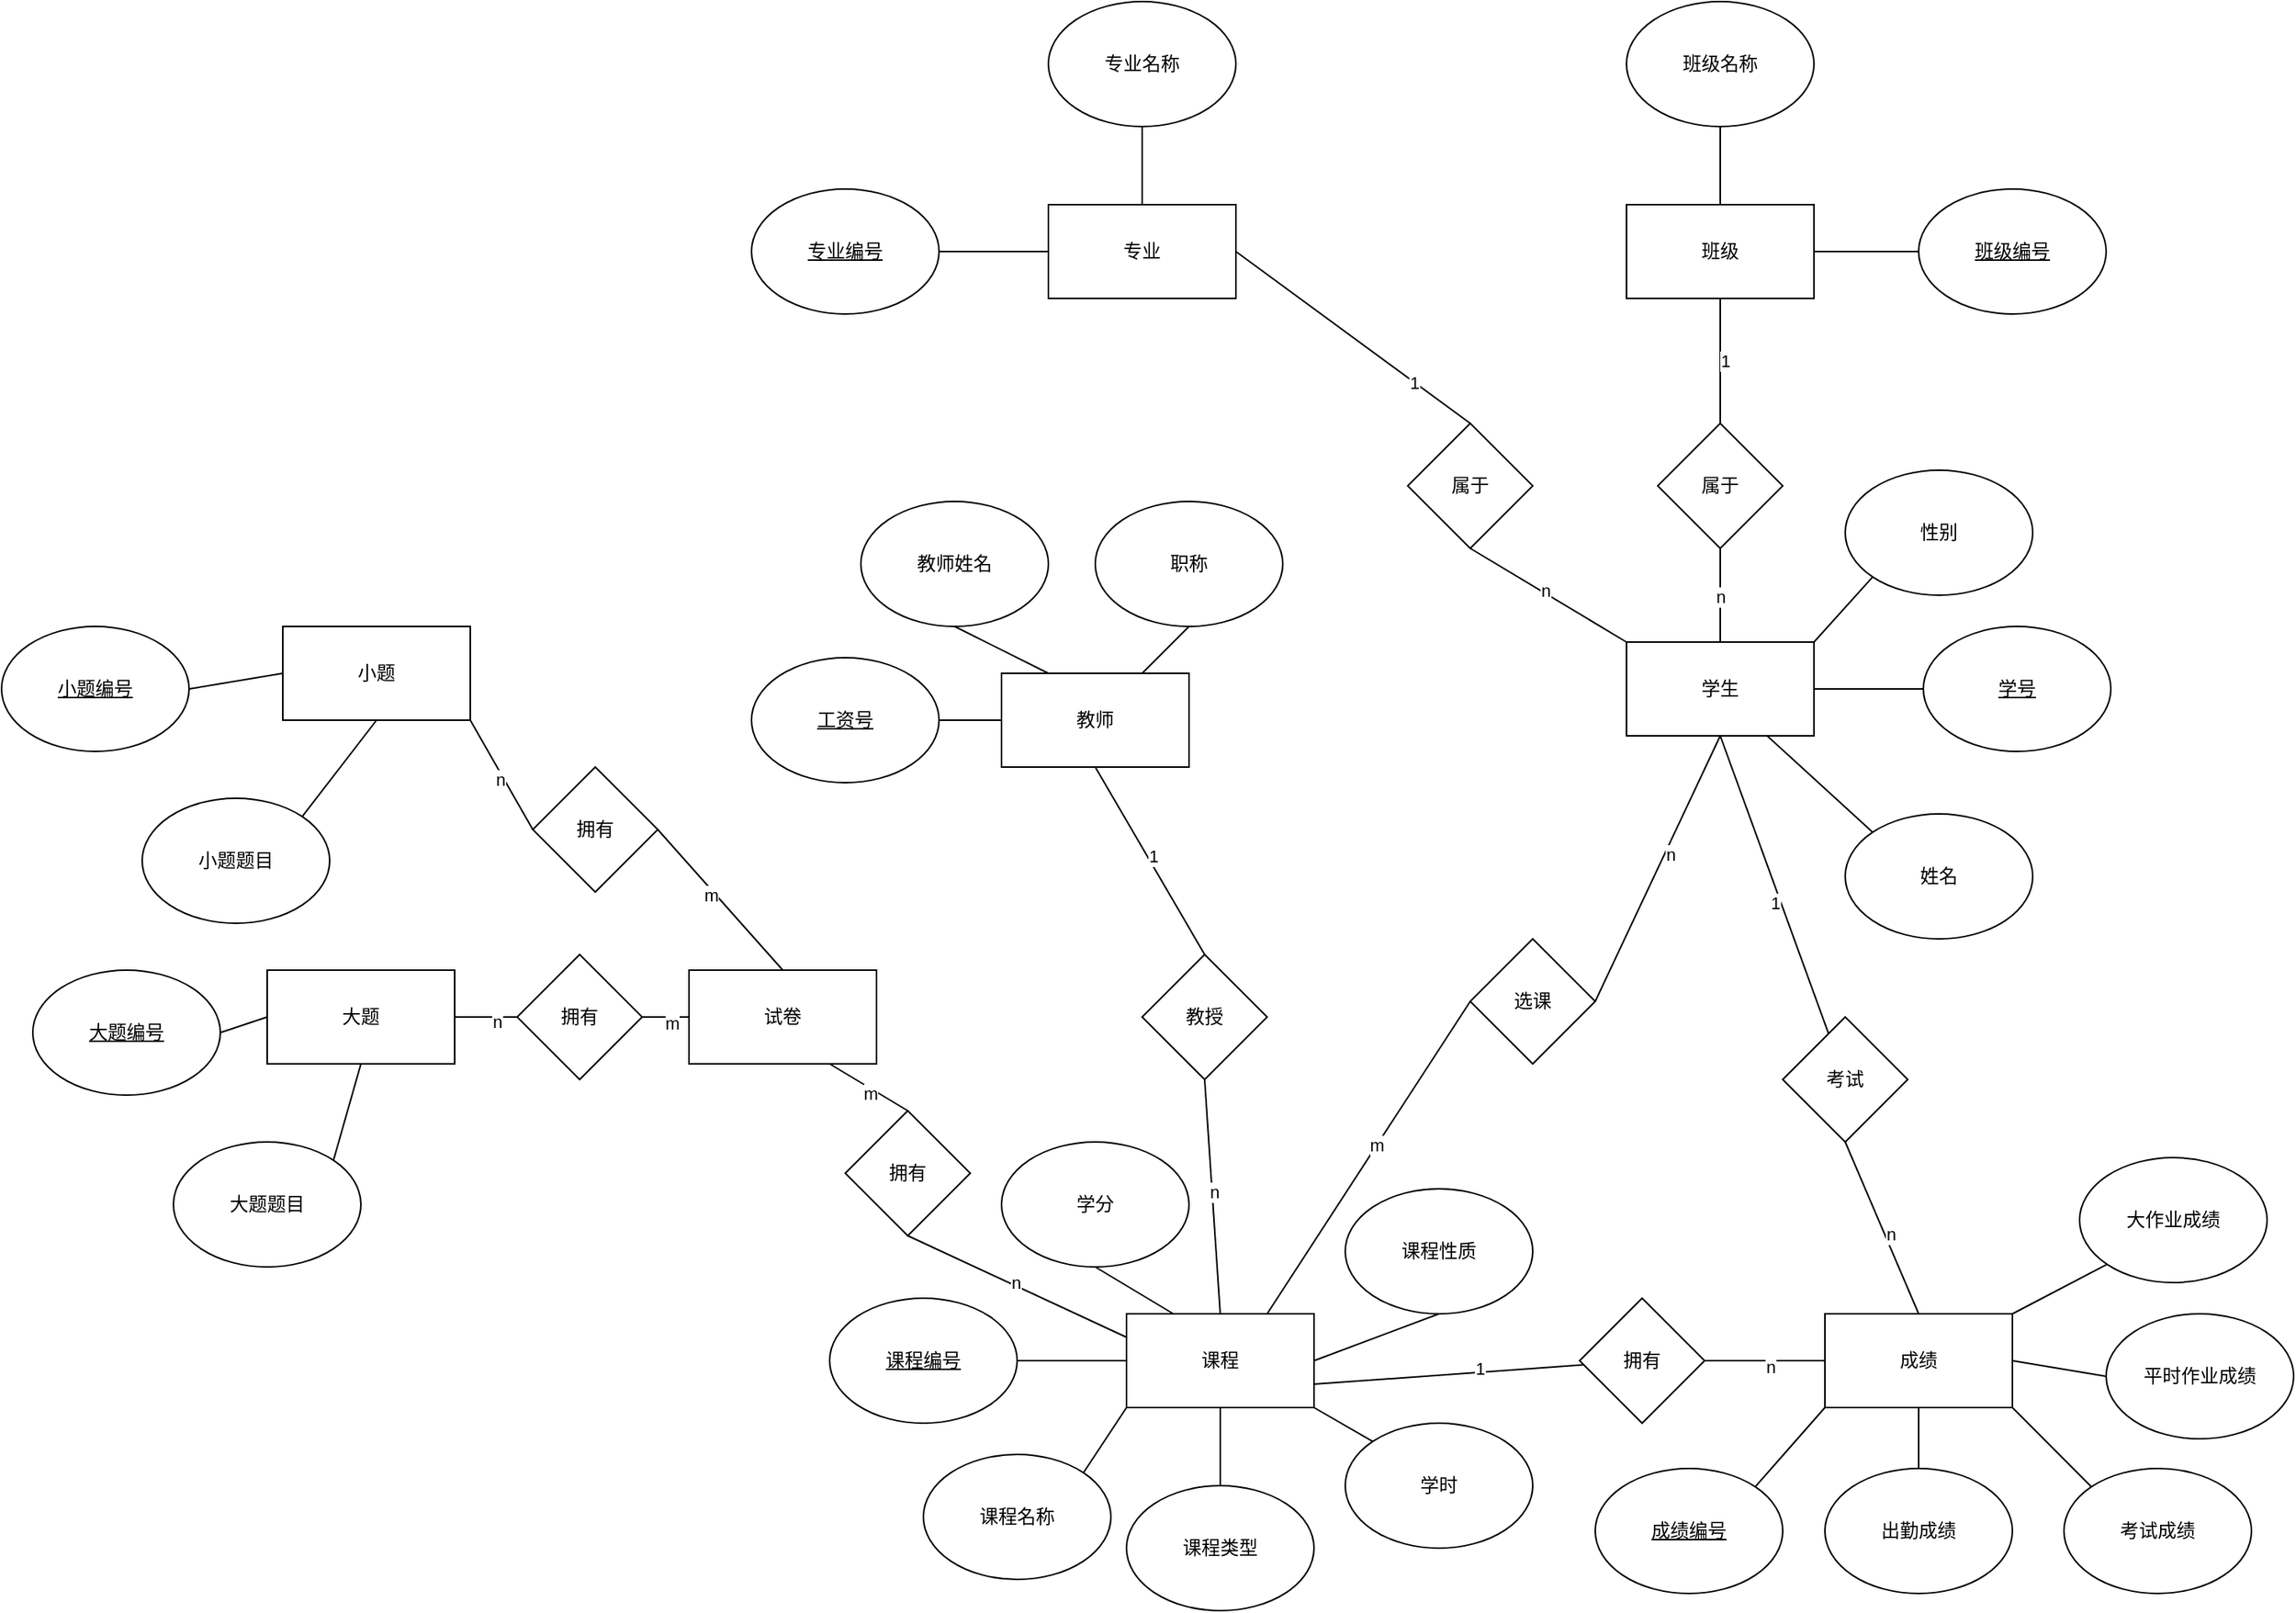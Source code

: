 <mxfile version="27.0.6">
  <diagram name="第 1 页" id="GvJR7VOXR4qqhAL0eQvn">
    <mxGraphModel dx="3211" dy="1307" grid="0" gridSize="10" guides="1" tooltips="1" connect="1" arrows="1" fold="1" page="1" pageScale="1" pageWidth="827" pageHeight="1169" math="0" shadow="0">
      <root>
        <mxCell id="0" />
        <mxCell id="1" parent="0" />
        <mxCell id="7wuHAryeXYasHfljJOPp-5" style="rounded=0;orthogonalLoop=1;jettySize=auto;html=1;exitX=0;exitY=0.5;exitDx=0;exitDy=0;endArrow=none;startFill=0;" edge="1" parent="1" source="7wuHAryeXYasHfljJOPp-1" target="7wuHAryeXYasHfljJOPp-2">
          <mxGeometry relative="1" as="geometry" />
        </mxCell>
        <mxCell id="7wuHAryeXYasHfljJOPp-6" style="rounded=0;orthogonalLoop=1;jettySize=auto;html=1;exitX=0.75;exitY=0;exitDx=0;exitDy=0;entryX=0.5;entryY=1;entryDx=0;entryDy=0;endArrow=none;startFill=0;" edge="1" parent="1" source="7wuHAryeXYasHfljJOPp-1" target="7wuHAryeXYasHfljJOPp-4">
          <mxGeometry relative="1" as="geometry" />
        </mxCell>
        <mxCell id="7wuHAryeXYasHfljJOPp-7" style="rounded=0;orthogonalLoop=1;jettySize=auto;html=1;exitX=0.25;exitY=0;exitDx=0;exitDy=0;entryX=0.5;entryY=1;entryDx=0;entryDy=0;endArrow=none;startFill=0;" edge="1" parent="1" source="7wuHAryeXYasHfljJOPp-1" target="7wuHAryeXYasHfljJOPp-3">
          <mxGeometry relative="1" as="geometry" />
        </mxCell>
        <mxCell id="7wuHAryeXYasHfljJOPp-50" style="rounded=0;orthogonalLoop=1;jettySize=auto;html=1;exitX=0.5;exitY=1;exitDx=0;exitDy=0;entryX=0.5;entryY=0;entryDx=0;entryDy=0;endArrow=none;startFill=0;" edge="1" parent="1" source="7wuHAryeXYasHfljJOPp-1" target="7wuHAryeXYasHfljJOPp-49">
          <mxGeometry relative="1" as="geometry" />
        </mxCell>
        <mxCell id="7wuHAryeXYasHfljJOPp-52" value="1" style="edgeLabel;html=1;align=center;verticalAlign=middle;resizable=0;points=[];" vertex="1" connectable="0" parent="7wuHAryeXYasHfljJOPp-50">
          <mxGeometry x="-0.036" y="3" relative="1" as="geometry">
            <mxPoint as="offset" />
          </mxGeometry>
        </mxCell>
        <mxCell id="7wuHAryeXYasHfljJOPp-1" value="教师" style="rounded=0;whiteSpace=wrap;html=1;" vertex="1" parent="1">
          <mxGeometry x="180" y="580" width="120" height="60" as="geometry" />
        </mxCell>
        <mxCell id="7wuHAryeXYasHfljJOPp-2" value="工资号" style="ellipse;whiteSpace=wrap;html=1;fontStyle=4" vertex="1" parent="1">
          <mxGeometry x="20" y="570" width="120" height="80" as="geometry" />
        </mxCell>
        <mxCell id="7wuHAryeXYasHfljJOPp-3" value="教师姓名" style="ellipse;whiteSpace=wrap;html=1;" vertex="1" parent="1">
          <mxGeometry x="90" y="470" width="120" height="80" as="geometry" />
        </mxCell>
        <mxCell id="7wuHAryeXYasHfljJOPp-4" value="职称" style="ellipse;whiteSpace=wrap;html=1;" vertex="1" parent="1">
          <mxGeometry x="240" y="470" width="120" height="80" as="geometry" />
        </mxCell>
        <mxCell id="7wuHAryeXYasHfljJOPp-33" style="rounded=0;orthogonalLoop=1;jettySize=auto;html=1;exitX=1;exitY=0;exitDx=0;exitDy=0;entryX=0;entryY=1;entryDx=0;entryDy=0;endArrow=none;startFill=0;" edge="1" parent="1" source="7wuHAryeXYasHfljJOPp-8" target="7wuHAryeXYasHfljJOPp-11">
          <mxGeometry relative="1" as="geometry" />
        </mxCell>
        <mxCell id="7wuHAryeXYasHfljJOPp-34" style="rounded=0;orthogonalLoop=1;jettySize=auto;html=1;exitX=1;exitY=0.5;exitDx=0;exitDy=0;entryX=0;entryY=0.5;entryDx=0;entryDy=0;endArrow=none;startFill=0;" edge="1" parent="1" source="7wuHAryeXYasHfljJOPp-8" target="7wuHAryeXYasHfljJOPp-9">
          <mxGeometry relative="1" as="geometry" />
        </mxCell>
        <mxCell id="7wuHAryeXYasHfljJOPp-35" style="rounded=0;orthogonalLoop=1;jettySize=auto;html=1;exitX=0.75;exitY=1;exitDx=0;exitDy=0;entryX=0;entryY=0;entryDx=0;entryDy=0;endArrow=none;startFill=0;" edge="1" parent="1" source="7wuHAryeXYasHfljJOPp-8" target="7wuHAryeXYasHfljJOPp-10">
          <mxGeometry relative="1" as="geometry" />
        </mxCell>
        <mxCell id="7wuHAryeXYasHfljJOPp-64" style="rounded=0;orthogonalLoop=1;jettySize=auto;html=1;exitX=0.5;exitY=1;exitDx=0;exitDy=0;endArrow=none;startFill=0;" edge="1" parent="1" source="7wuHAryeXYasHfljJOPp-8" target="7wuHAryeXYasHfljJOPp-60">
          <mxGeometry relative="1" as="geometry" />
        </mxCell>
        <mxCell id="7wuHAryeXYasHfljJOPp-68" value="1" style="edgeLabel;html=1;align=center;verticalAlign=middle;resizable=0;points=[];" vertex="1" connectable="0" parent="7wuHAryeXYasHfljJOPp-64">
          <mxGeometry x="0.11" y="-4" relative="1" as="geometry">
            <mxPoint as="offset" />
          </mxGeometry>
        </mxCell>
        <mxCell id="7wuHAryeXYasHfljJOPp-8" value="学生" style="rounded=0;whiteSpace=wrap;html=1;" vertex="1" parent="1">
          <mxGeometry x="580" y="560" width="120" height="60" as="geometry" />
        </mxCell>
        <mxCell id="7wuHAryeXYasHfljJOPp-9" value="学号" style="ellipse;whiteSpace=wrap;html=1;fontStyle=4" vertex="1" parent="1">
          <mxGeometry x="770" y="550" width="120" height="80" as="geometry" />
        </mxCell>
        <mxCell id="7wuHAryeXYasHfljJOPp-10" value="姓名" style="ellipse;whiteSpace=wrap;html=1;" vertex="1" parent="1">
          <mxGeometry x="720" y="670" width="120" height="80" as="geometry" />
        </mxCell>
        <mxCell id="7wuHAryeXYasHfljJOPp-11" value="性别" style="ellipse;whiteSpace=wrap;html=1;" vertex="1" parent="1">
          <mxGeometry x="720" y="450" width="120" height="80" as="geometry" />
        </mxCell>
        <mxCell id="7wuHAryeXYasHfljJOPp-15" style="edgeStyle=orthogonalEdgeStyle;rounded=0;orthogonalLoop=1;jettySize=auto;html=1;exitX=0.5;exitY=0;exitDx=0;exitDy=0;entryX=0.5;entryY=1;entryDx=0;entryDy=0;endArrow=none;startFill=0;" edge="1" parent="1" source="7wuHAryeXYasHfljJOPp-12" target="7wuHAryeXYasHfljJOPp-14">
          <mxGeometry relative="1" as="geometry" />
        </mxCell>
        <mxCell id="7wuHAryeXYasHfljJOPp-16" style="edgeStyle=orthogonalEdgeStyle;rounded=0;orthogonalLoop=1;jettySize=auto;html=1;exitX=1;exitY=0.5;exitDx=0;exitDy=0;endArrow=none;startFill=0;" edge="1" parent="1" source="7wuHAryeXYasHfljJOPp-12" target="7wuHAryeXYasHfljJOPp-13">
          <mxGeometry relative="1" as="geometry" />
        </mxCell>
        <mxCell id="7wuHAryeXYasHfljJOPp-12" value="班级" style="rounded=0;whiteSpace=wrap;html=1;" vertex="1" parent="1">
          <mxGeometry x="580" y="280" width="120" height="60" as="geometry" />
        </mxCell>
        <mxCell id="7wuHAryeXYasHfljJOPp-13" value="班级编号" style="ellipse;whiteSpace=wrap;html=1;fontStyle=4" vertex="1" parent="1">
          <mxGeometry x="767" y="270" width="120" height="80" as="geometry" />
        </mxCell>
        <mxCell id="7wuHAryeXYasHfljJOPp-14" value="班级名称" style="ellipse;whiteSpace=wrap;html=1;" vertex="1" parent="1">
          <mxGeometry x="580" y="150" width="120" height="80" as="geometry" />
        </mxCell>
        <mxCell id="7wuHAryeXYasHfljJOPp-17" style="edgeStyle=orthogonalEdgeStyle;rounded=0;orthogonalLoop=1;jettySize=auto;html=1;exitX=0.5;exitY=0;exitDx=0;exitDy=0;entryX=0.5;entryY=1;entryDx=0;entryDy=0;endArrow=none;startFill=0;" edge="1" parent="1" source="7wuHAryeXYasHfljJOPp-19" target="7wuHAryeXYasHfljJOPp-21">
          <mxGeometry relative="1" as="geometry" />
        </mxCell>
        <mxCell id="7wuHAryeXYasHfljJOPp-22" style="edgeStyle=orthogonalEdgeStyle;rounded=0;orthogonalLoop=1;jettySize=auto;html=1;exitX=0;exitY=0.5;exitDx=0;exitDy=0;entryX=1;entryY=0.5;entryDx=0;entryDy=0;endArrow=none;startFill=0;" edge="1" parent="1" source="7wuHAryeXYasHfljJOPp-19" target="7wuHAryeXYasHfljJOPp-20">
          <mxGeometry relative="1" as="geometry" />
        </mxCell>
        <mxCell id="7wuHAryeXYasHfljJOPp-19" value="专业" style="rounded=0;whiteSpace=wrap;html=1;" vertex="1" parent="1">
          <mxGeometry x="210" y="280" width="120" height="60" as="geometry" />
        </mxCell>
        <mxCell id="7wuHAryeXYasHfljJOPp-20" value="专业编号" style="ellipse;whiteSpace=wrap;html=1;fontStyle=4" vertex="1" parent="1">
          <mxGeometry x="20" y="270" width="120" height="80" as="geometry" />
        </mxCell>
        <mxCell id="7wuHAryeXYasHfljJOPp-21" value="专业名称" style="ellipse;whiteSpace=wrap;html=1;" vertex="1" parent="1">
          <mxGeometry x="210" y="150" width="120" height="80" as="geometry" />
        </mxCell>
        <mxCell id="7wuHAryeXYasHfljJOPp-25" style="edgeStyle=orthogonalEdgeStyle;rounded=0;orthogonalLoop=1;jettySize=auto;html=1;exitX=0.5;exitY=0;exitDx=0;exitDy=0;entryX=0.5;entryY=1;entryDx=0;entryDy=0;endArrow=none;startFill=0;" edge="1" parent="1" source="7wuHAryeXYasHfljJOPp-23" target="7wuHAryeXYasHfljJOPp-12">
          <mxGeometry relative="1" as="geometry" />
        </mxCell>
        <mxCell id="7wuHAryeXYasHfljJOPp-27" value="1" style="edgeLabel;html=1;align=center;verticalAlign=middle;resizable=0;points=[];" vertex="1" connectable="0" parent="7wuHAryeXYasHfljJOPp-25">
          <mxGeometry x="0.018" y="-3" relative="1" as="geometry">
            <mxPoint as="offset" />
          </mxGeometry>
        </mxCell>
        <mxCell id="7wuHAryeXYasHfljJOPp-23" value="属于" style="rhombus;whiteSpace=wrap;html=1;" vertex="1" parent="1">
          <mxGeometry x="600" y="420" width="80" height="80" as="geometry" />
        </mxCell>
        <mxCell id="7wuHAryeXYasHfljJOPp-24" style="edgeStyle=orthogonalEdgeStyle;rounded=0;orthogonalLoop=1;jettySize=auto;html=1;exitX=0.5;exitY=0;exitDx=0;exitDy=0;entryX=0.5;entryY=1;entryDx=0;entryDy=0;endArrow=none;startFill=0;" edge="1" parent="1" source="7wuHAryeXYasHfljJOPp-8" target="7wuHAryeXYasHfljJOPp-23">
          <mxGeometry relative="1" as="geometry">
            <mxPoint x="640" y="520" as="targetPoint" />
          </mxGeometry>
        </mxCell>
        <mxCell id="7wuHAryeXYasHfljJOPp-26" value="n" style="edgeLabel;html=1;align=center;verticalAlign=middle;resizable=0;points=[];" vertex="1" connectable="0" parent="7wuHAryeXYasHfljJOPp-24">
          <mxGeometry x="-0.035" relative="1" as="geometry">
            <mxPoint as="offset" />
          </mxGeometry>
        </mxCell>
        <mxCell id="7wuHAryeXYasHfljJOPp-29" style="rounded=0;orthogonalLoop=1;jettySize=auto;html=1;exitX=0.5;exitY=1;exitDx=0;exitDy=0;entryX=0;entryY=0;entryDx=0;entryDy=0;endArrow=none;startFill=0;" edge="1" parent="1" source="7wuHAryeXYasHfljJOPp-28" target="7wuHAryeXYasHfljJOPp-8">
          <mxGeometry relative="1" as="geometry" />
        </mxCell>
        <mxCell id="7wuHAryeXYasHfljJOPp-32" value="n" style="edgeLabel;html=1;align=center;verticalAlign=middle;resizable=0;points=[];" vertex="1" connectable="0" parent="7wuHAryeXYasHfljJOPp-29">
          <mxGeometry x="-0.058" y="2" relative="1" as="geometry">
            <mxPoint as="offset" />
          </mxGeometry>
        </mxCell>
        <mxCell id="7wuHAryeXYasHfljJOPp-30" style="rounded=0;orthogonalLoop=1;jettySize=auto;html=1;exitX=0.5;exitY=0;exitDx=0;exitDy=0;entryX=1;entryY=0.5;entryDx=0;entryDy=0;endArrow=none;startFill=0;" edge="1" parent="1" source="7wuHAryeXYasHfljJOPp-28" target="7wuHAryeXYasHfljJOPp-19">
          <mxGeometry relative="1" as="geometry" />
        </mxCell>
        <mxCell id="7wuHAryeXYasHfljJOPp-31" value="1" style="edgeLabel;html=1;align=center;verticalAlign=middle;resizable=0;points=[];" vertex="1" connectable="0" parent="7wuHAryeXYasHfljJOPp-30">
          <mxGeometry x="-0.524" relative="1" as="geometry">
            <mxPoint as="offset" />
          </mxGeometry>
        </mxCell>
        <mxCell id="7wuHAryeXYasHfljJOPp-28" value="属于" style="rhombus;whiteSpace=wrap;html=1;" vertex="1" parent="1">
          <mxGeometry x="440" y="420" width="80" height="80" as="geometry" />
        </mxCell>
        <mxCell id="7wuHAryeXYasHfljJOPp-43" style="rounded=0;orthogonalLoop=1;jettySize=auto;html=1;exitX=0.5;exitY=1;exitDx=0;exitDy=0;entryX=0.5;entryY=0;entryDx=0;entryDy=0;endArrow=none;startFill=0;" edge="1" parent="1" source="7wuHAryeXYasHfljJOPp-36" target="7wuHAryeXYasHfljJOPp-39">
          <mxGeometry relative="1" as="geometry" />
        </mxCell>
        <mxCell id="7wuHAryeXYasHfljJOPp-44" style="rounded=0;orthogonalLoop=1;jettySize=auto;html=1;exitX=1;exitY=1;exitDx=0;exitDy=0;entryX=0;entryY=0;entryDx=0;entryDy=0;endArrow=none;startFill=0;" edge="1" parent="1" source="7wuHAryeXYasHfljJOPp-36" target="7wuHAryeXYasHfljJOPp-40">
          <mxGeometry relative="1" as="geometry" />
        </mxCell>
        <mxCell id="7wuHAryeXYasHfljJOPp-45" style="rounded=0;orthogonalLoop=1;jettySize=auto;html=1;exitX=0.25;exitY=0;exitDx=0;exitDy=0;entryX=0.5;entryY=1;entryDx=0;entryDy=0;endArrow=none;startFill=0;" edge="1" parent="1" source="7wuHAryeXYasHfljJOPp-36" target="7wuHAryeXYasHfljJOPp-41">
          <mxGeometry relative="1" as="geometry" />
        </mxCell>
        <mxCell id="7wuHAryeXYasHfljJOPp-46" style="rounded=0;orthogonalLoop=1;jettySize=auto;html=1;exitX=0;exitY=0.5;exitDx=0;exitDy=0;entryX=1;entryY=0.5;entryDx=0;entryDy=0;endArrow=none;startFill=0;" edge="1" parent="1" source="7wuHAryeXYasHfljJOPp-36" target="7wuHAryeXYasHfljJOPp-37">
          <mxGeometry relative="1" as="geometry" />
        </mxCell>
        <mxCell id="7wuHAryeXYasHfljJOPp-47" style="rounded=0;orthogonalLoop=1;jettySize=auto;html=1;exitX=0;exitY=1;exitDx=0;exitDy=0;entryX=1;entryY=0;entryDx=0;entryDy=0;endArrow=none;startFill=0;" edge="1" parent="1" source="7wuHAryeXYasHfljJOPp-36" target="7wuHAryeXYasHfljJOPp-38">
          <mxGeometry relative="1" as="geometry" />
        </mxCell>
        <mxCell id="7wuHAryeXYasHfljJOPp-48" style="rounded=0;orthogonalLoop=1;jettySize=auto;html=1;exitX=1;exitY=0.5;exitDx=0;exitDy=0;entryX=0.5;entryY=1;entryDx=0;entryDy=0;endArrow=none;startFill=0;" edge="1" parent="1" source="7wuHAryeXYasHfljJOPp-36" target="7wuHAryeXYasHfljJOPp-42">
          <mxGeometry relative="1" as="geometry" />
        </mxCell>
        <mxCell id="7wuHAryeXYasHfljJOPp-55" style="rounded=0;orthogonalLoop=1;jettySize=auto;html=1;exitX=0.75;exitY=0;exitDx=0;exitDy=0;entryX=0;entryY=0.5;entryDx=0;entryDy=0;endArrow=none;startFill=0;" edge="1" parent="1" source="7wuHAryeXYasHfljJOPp-36" target="7wuHAryeXYasHfljJOPp-54">
          <mxGeometry relative="1" as="geometry" />
        </mxCell>
        <mxCell id="7wuHAryeXYasHfljJOPp-57" value="m" style="edgeLabel;html=1;align=center;verticalAlign=middle;resizable=0;points=[];" vertex="1" connectable="0" parent="7wuHAryeXYasHfljJOPp-55">
          <mxGeometry x="0.082" y="1" relative="1" as="geometry">
            <mxPoint as="offset" />
          </mxGeometry>
        </mxCell>
        <mxCell id="7wuHAryeXYasHfljJOPp-62" style="rounded=0;orthogonalLoop=1;jettySize=auto;html=1;exitX=1;exitY=0.75;exitDx=0;exitDy=0;endArrow=none;startFill=0;" edge="1" parent="1" source="7wuHAryeXYasHfljJOPp-36" target="7wuHAryeXYasHfljJOPp-61">
          <mxGeometry relative="1" as="geometry" />
        </mxCell>
        <mxCell id="7wuHAryeXYasHfljJOPp-66" value="1" style="edgeLabel;html=1;align=center;verticalAlign=middle;resizable=0;points=[];" vertex="1" connectable="0" parent="7wuHAryeXYasHfljJOPp-62">
          <mxGeometry x="0.223" y="3" relative="1" as="geometry">
            <mxPoint as="offset" />
          </mxGeometry>
        </mxCell>
        <mxCell id="7wuHAryeXYasHfljJOPp-36" value="课程" style="rounded=0;whiteSpace=wrap;html=1;" vertex="1" parent="1">
          <mxGeometry x="260" y="990" width="120" height="60" as="geometry" />
        </mxCell>
        <mxCell id="7wuHAryeXYasHfljJOPp-37" value="课程编号" style="ellipse;whiteSpace=wrap;html=1;fontStyle=4" vertex="1" parent="1">
          <mxGeometry x="70" y="980" width="120" height="80" as="geometry" />
        </mxCell>
        <mxCell id="7wuHAryeXYasHfljJOPp-38" value="课程名称" style="ellipse;whiteSpace=wrap;html=1;fontStyle=0" vertex="1" parent="1">
          <mxGeometry x="130" y="1080" width="120" height="80" as="geometry" />
        </mxCell>
        <mxCell id="7wuHAryeXYasHfljJOPp-39" value="课程类型" style="ellipse;whiteSpace=wrap;html=1;fontStyle=0" vertex="1" parent="1">
          <mxGeometry x="260" y="1100" width="120" height="80" as="geometry" />
        </mxCell>
        <mxCell id="7wuHAryeXYasHfljJOPp-40" value="学时" style="ellipse;whiteSpace=wrap;html=1;fontStyle=0" vertex="1" parent="1">
          <mxGeometry x="400" y="1060" width="120" height="80" as="geometry" />
        </mxCell>
        <mxCell id="7wuHAryeXYasHfljJOPp-41" value="学分" style="ellipse;whiteSpace=wrap;html=1;fontStyle=0" vertex="1" parent="1">
          <mxGeometry x="180" y="880" width="120" height="80" as="geometry" />
        </mxCell>
        <mxCell id="7wuHAryeXYasHfljJOPp-42" value="课程性质" style="ellipse;whiteSpace=wrap;html=1;fontStyle=0" vertex="1" parent="1">
          <mxGeometry x="400" y="910" width="120" height="80" as="geometry" />
        </mxCell>
        <mxCell id="7wuHAryeXYasHfljJOPp-51" style="rounded=0;orthogonalLoop=1;jettySize=auto;html=1;exitX=0.5;exitY=1;exitDx=0;exitDy=0;entryX=0.5;entryY=0;entryDx=0;entryDy=0;endArrow=none;startFill=0;" edge="1" parent="1" source="7wuHAryeXYasHfljJOPp-49" target="7wuHAryeXYasHfljJOPp-36">
          <mxGeometry relative="1" as="geometry" />
        </mxCell>
        <mxCell id="7wuHAryeXYasHfljJOPp-53" value="n" style="edgeLabel;html=1;align=center;verticalAlign=middle;resizable=0;points=[];" vertex="1" connectable="0" parent="7wuHAryeXYasHfljJOPp-51">
          <mxGeometry x="-0.041" y="1" relative="1" as="geometry">
            <mxPoint as="offset" />
          </mxGeometry>
        </mxCell>
        <mxCell id="7wuHAryeXYasHfljJOPp-49" value="教授" style="rhombus;whiteSpace=wrap;html=1;" vertex="1" parent="1">
          <mxGeometry x="270" y="760" width="80" height="80" as="geometry" />
        </mxCell>
        <mxCell id="7wuHAryeXYasHfljJOPp-56" style="rounded=0;orthogonalLoop=1;jettySize=auto;html=1;exitX=1;exitY=0.5;exitDx=0;exitDy=0;entryX=0.5;entryY=1;entryDx=0;entryDy=0;endArrow=none;startFill=0;" edge="1" parent="1" source="7wuHAryeXYasHfljJOPp-54" target="7wuHAryeXYasHfljJOPp-8">
          <mxGeometry relative="1" as="geometry" />
        </mxCell>
        <mxCell id="7wuHAryeXYasHfljJOPp-58" value="n" style="edgeLabel;html=1;align=center;verticalAlign=middle;resizable=0;points=[];" vertex="1" connectable="0" parent="7wuHAryeXYasHfljJOPp-56">
          <mxGeometry x="0.128" y="-3" relative="1" as="geometry">
            <mxPoint as="offset" />
          </mxGeometry>
        </mxCell>
        <mxCell id="7wuHAryeXYasHfljJOPp-54" value="选课" style="rhombus;whiteSpace=wrap;html=1;" vertex="1" parent="1">
          <mxGeometry x="480" y="750" width="80" height="80" as="geometry" />
        </mxCell>
        <mxCell id="7wuHAryeXYasHfljJOPp-75" style="rounded=0;orthogonalLoop=1;jettySize=auto;html=1;exitX=0;exitY=1;exitDx=0;exitDy=0;entryX=1;entryY=0;entryDx=0;entryDy=0;endArrow=none;startFill=0;" edge="1" parent="1" source="7wuHAryeXYasHfljJOPp-59" target="7wuHAryeXYasHfljJOPp-70">
          <mxGeometry relative="1" as="geometry" />
        </mxCell>
        <mxCell id="7wuHAryeXYasHfljJOPp-76" style="rounded=0;orthogonalLoop=1;jettySize=auto;html=1;exitX=0.5;exitY=1;exitDx=0;exitDy=0;endArrow=none;startFill=0;" edge="1" parent="1" source="7wuHAryeXYasHfljJOPp-59" target="7wuHAryeXYasHfljJOPp-71">
          <mxGeometry relative="1" as="geometry" />
        </mxCell>
        <mxCell id="7wuHAryeXYasHfljJOPp-77" style="rounded=0;orthogonalLoop=1;jettySize=auto;html=1;exitX=1;exitY=1;exitDx=0;exitDy=0;entryX=0;entryY=0;entryDx=0;entryDy=0;endArrow=none;startFill=0;" edge="1" parent="1" source="7wuHAryeXYasHfljJOPp-59" target="7wuHAryeXYasHfljJOPp-74">
          <mxGeometry relative="1" as="geometry" />
        </mxCell>
        <mxCell id="7wuHAryeXYasHfljJOPp-78" style="rounded=0;orthogonalLoop=1;jettySize=auto;html=1;exitX=1;exitY=0.5;exitDx=0;exitDy=0;entryX=0;entryY=0.5;entryDx=0;entryDy=0;endArrow=none;startFill=0;" edge="1" parent="1" source="7wuHAryeXYasHfljJOPp-59" target="7wuHAryeXYasHfljJOPp-72">
          <mxGeometry relative="1" as="geometry">
            <mxPoint x="880" y="1019.833" as="targetPoint" />
          </mxGeometry>
        </mxCell>
        <mxCell id="7wuHAryeXYasHfljJOPp-79" style="rounded=0;orthogonalLoop=1;jettySize=auto;html=1;exitX=1;exitY=0;exitDx=0;exitDy=0;entryX=0;entryY=1;entryDx=0;entryDy=0;endArrow=none;startFill=0;" edge="1" parent="1" source="7wuHAryeXYasHfljJOPp-59" target="7wuHAryeXYasHfljJOPp-73">
          <mxGeometry relative="1" as="geometry" />
        </mxCell>
        <mxCell id="7wuHAryeXYasHfljJOPp-59" value="成绩" style="rounded=0;whiteSpace=wrap;html=1;" vertex="1" parent="1">
          <mxGeometry x="707" y="990" width="120" height="60" as="geometry" />
        </mxCell>
        <mxCell id="7wuHAryeXYasHfljJOPp-65" style="rounded=0;orthogonalLoop=1;jettySize=auto;html=1;exitX=0.5;exitY=1;exitDx=0;exitDy=0;entryX=0.5;entryY=0;entryDx=0;entryDy=0;endArrow=none;startFill=0;" edge="1" parent="1" source="7wuHAryeXYasHfljJOPp-60" target="7wuHAryeXYasHfljJOPp-59">
          <mxGeometry relative="1" as="geometry" />
        </mxCell>
        <mxCell id="7wuHAryeXYasHfljJOPp-69" value="n" style="edgeLabel;html=1;align=center;verticalAlign=middle;resizable=0;points=[];" vertex="1" connectable="0" parent="7wuHAryeXYasHfljJOPp-65">
          <mxGeometry x="0.088" y="2" relative="1" as="geometry">
            <mxPoint x="1" as="offset" />
          </mxGeometry>
        </mxCell>
        <mxCell id="7wuHAryeXYasHfljJOPp-60" value="考试" style="rhombus;whiteSpace=wrap;html=1;" vertex="1" parent="1">
          <mxGeometry x="680" y="800" width="80" height="80" as="geometry" />
        </mxCell>
        <mxCell id="7wuHAryeXYasHfljJOPp-63" style="rounded=0;orthogonalLoop=1;jettySize=auto;html=1;exitX=1;exitY=0.5;exitDx=0;exitDy=0;entryX=0;entryY=0.5;entryDx=0;entryDy=0;endArrow=none;startFill=0;" edge="1" parent="1" source="7wuHAryeXYasHfljJOPp-61" target="7wuHAryeXYasHfljJOPp-59">
          <mxGeometry relative="1" as="geometry" />
        </mxCell>
        <mxCell id="7wuHAryeXYasHfljJOPp-67" value="n" style="edgeLabel;html=1;align=center;verticalAlign=middle;resizable=0;points=[];" vertex="1" connectable="0" parent="7wuHAryeXYasHfljJOPp-63">
          <mxGeometry x="0.073" y="-4" relative="1" as="geometry">
            <mxPoint as="offset" />
          </mxGeometry>
        </mxCell>
        <mxCell id="7wuHAryeXYasHfljJOPp-61" value="拥有" style="rhombus;whiteSpace=wrap;html=1;" vertex="1" parent="1">
          <mxGeometry x="550" y="980" width="80" height="80" as="geometry" />
        </mxCell>
        <mxCell id="7wuHAryeXYasHfljJOPp-70" value="成绩编号" style="ellipse;whiteSpace=wrap;html=1;fontStyle=4" vertex="1" parent="1">
          <mxGeometry x="560" y="1089" width="120" height="80" as="geometry" />
        </mxCell>
        <mxCell id="7wuHAryeXYasHfljJOPp-71" value="出勤成绩" style="ellipse;whiteSpace=wrap;html=1;fontStyle=0" vertex="1" parent="1">
          <mxGeometry x="707" y="1089" width="120" height="80" as="geometry" />
        </mxCell>
        <mxCell id="7wuHAryeXYasHfljJOPp-72" value="平时作业成绩&lt;span style=&quot;color: rgba(0, 0, 0, 0); font-family: monospace; font-size: 0px; text-align: start; text-wrap-mode: nowrap;&quot;&gt;%3CmxGraphModel%3E%3Croot%3E%3CmxCell%20id%3D%220%22%2F%3E%3CmxCell%20id%3D%221%22%20parent%3D%220%22%2F%3E%3CmxCell%20id%3D%222%22%20value%3D%22%E6%88%90%E7%BB%A9%E7%BC%96%E5%8F%B7%22%20style%3D%22ellipse%3BwhiteSpace%3Dwrap%3Bhtml%3D1%3BfontStyle%3D4%22%20vertex%3D%221%22%20parent%3D%221%22%3E%3CmxGeometry%20x%3D%22610%22%20y%3D%221080%22%20width%3D%22120%22%20height%3D%2280%22%20as%3D%22geometry%22%2F%3E%3C%2FmxCell%3E%3C%2Froot%3E%3C%2FmxGraphModel%3E&lt;/span&gt;" style="ellipse;whiteSpace=wrap;html=1;fontStyle=0" vertex="1" parent="1">
          <mxGeometry x="887" y="990" width="120" height="80" as="geometry" />
        </mxCell>
        <mxCell id="7wuHAryeXYasHfljJOPp-73" value="大作业成绩" style="ellipse;whiteSpace=wrap;html=1;fontStyle=0" vertex="1" parent="1">
          <mxGeometry x="870" y="890" width="120" height="80" as="geometry" />
        </mxCell>
        <mxCell id="7wuHAryeXYasHfljJOPp-74" value="考试成绩" style="ellipse;whiteSpace=wrap;html=1;fontStyle=0" vertex="1" parent="1">
          <mxGeometry x="860" y="1089" width="120" height="80" as="geometry" />
        </mxCell>
        <mxCell id="7wuHAryeXYasHfljJOPp-100" style="rounded=0;orthogonalLoop=1;jettySize=auto;html=1;exitX=0.5;exitY=0;exitDx=0;exitDy=0;entryX=1;entryY=0.5;entryDx=0;entryDy=0;endArrow=none;startFill=0;" edge="1" parent="1" source="7wuHAryeXYasHfljJOPp-80" target="7wuHAryeXYasHfljJOPp-97">
          <mxGeometry relative="1" as="geometry" />
        </mxCell>
        <mxCell id="7wuHAryeXYasHfljJOPp-105" value="m" style="edgeLabel;html=1;align=center;verticalAlign=middle;resizable=0;points=[];" vertex="1" connectable="0" parent="7wuHAryeXYasHfljJOPp-100">
          <mxGeometry x="0.116" y="2" relative="1" as="geometry">
            <mxPoint as="offset" />
          </mxGeometry>
        </mxCell>
        <mxCell id="7wuHAryeXYasHfljJOPp-80" value="试卷" style="rounded=0;whiteSpace=wrap;html=1;" vertex="1" parent="1">
          <mxGeometry x="-20" y="770" width="120" height="60" as="geometry" />
        </mxCell>
        <mxCell id="7wuHAryeXYasHfljJOPp-81" value="大题编号" style="ellipse;whiteSpace=wrap;html=1;fontStyle=4" vertex="1" parent="1">
          <mxGeometry x="-440" y="770" width="120" height="80" as="geometry" />
        </mxCell>
        <mxCell id="7wuHAryeXYasHfljJOPp-89" style="rounded=0;orthogonalLoop=1;jettySize=auto;html=1;exitX=0;exitY=0.5;exitDx=0;exitDy=0;entryX=1;entryY=0.5;entryDx=0;entryDy=0;endArrow=none;startFill=0;" edge="1" parent="1" source="7wuHAryeXYasHfljJOPp-82" target="7wuHAryeXYasHfljJOPp-81">
          <mxGeometry relative="1" as="geometry" />
        </mxCell>
        <mxCell id="7wuHAryeXYasHfljJOPp-90" style="rounded=0;orthogonalLoop=1;jettySize=auto;html=1;exitX=0.5;exitY=1;exitDx=0;exitDy=0;entryX=1;entryY=0;entryDx=0;entryDy=0;endArrow=none;startFill=0;" edge="1" parent="1" source="7wuHAryeXYasHfljJOPp-82" target="7wuHAryeXYasHfljJOPp-83">
          <mxGeometry relative="1" as="geometry" />
        </mxCell>
        <mxCell id="7wuHAryeXYasHfljJOPp-98" style="rounded=0;orthogonalLoop=1;jettySize=auto;html=1;exitX=1;exitY=0.5;exitDx=0;exitDy=0;entryX=0;entryY=0.5;entryDx=0;entryDy=0;endArrow=none;startFill=0;" edge="1" parent="1" source="7wuHAryeXYasHfljJOPp-82" target="7wuHAryeXYasHfljJOPp-96">
          <mxGeometry relative="1" as="geometry" />
        </mxCell>
        <mxCell id="7wuHAryeXYasHfljJOPp-106" value="n" style="edgeLabel;html=1;align=center;verticalAlign=middle;resizable=0;points=[];" vertex="1" connectable="0" parent="7wuHAryeXYasHfljJOPp-98">
          <mxGeometry x="0.36" y="-3" relative="1" as="geometry">
            <mxPoint as="offset" />
          </mxGeometry>
        </mxCell>
        <mxCell id="7wuHAryeXYasHfljJOPp-82" value="大题" style="rounded=0;whiteSpace=wrap;html=1;" vertex="1" parent="1">
          <mxGeometry x="-290" y="770" width="120" height="60" as="geometry" />
        </mxCell>
        <mxCell id="7wuHAryeXYasHfljJOPp-83" value="大题题目" style="ellipse;whiteSpace=wrap;html=1;fontStyle=0" vertex="1" parent="1">
          <mxGeometry x="-350" y="880" width="120" height="80" as="geometry" />
        </mxCell>
        <mxCell id="7wuHAryeXYasHfljJOPp-86" style="rounded=0;orthogonalLoop=1;jettySize=auto;html=1;exitX=0.5;exitY=1;exitDx=0;exitDy=0;entryX=0;entryY=0.25;entryDx=0;entryDy=0;endArrow=none;startFill=0;" edge="1" parent="1" source="7wuHAryeXYasHfljJOPp-84" target="7wuHAryeXYasHfljJOPp-36">
          <mxGeometry relative="1" as="geometry" />
        </mxCell>
        <mxCell id="7wuHAryeXYasHfljJOPp-108" value="n" style="edgeLabel;html=1;align=center;verticalAlign=middle;resizable=0;points=[];" vertex="1" connectable="0" parent="7wuHAryeXYasHfljJOPp-86">
          <mxGeometry x="-0.025" y="2" relative="1" as="geometry">
            <mxPoint as="offset" />
          </mxGeometry>
        </mxCell>
        <mxCell id="7wuHAryeXYasHfljJOPp-87" style="rounded=0;orthogonalLoop=1;jettySize=auto;html=1;exitX=0.5;exitY=0;exitDx=0;exitDy=0;entryX=0.75;entryY=1;entryDx=0;entryDy=0;endArrow=none;startFill=0;" edge="1" parent="1" source="7wuHAryeXYasHfljJOPp-84" target="7wuHAryeXYasHfljJOPp-80">
          <mxGeometry relative="1" as="geometry" />
        </mxCell>
        <mxCell id="7wuHAryeXYasHfljJOPp-109" value="m" style="edgeLabel;html=1;align=center;verticalAlign=middle;resizable=0;points=[];" vertex="1" connectable="0" parent="7wuHAryeXYasHfljJOPp-87">
          <mxGeometry x="-0.129" y="2" relative="1" as="geometry">
            <mxPoint x="-1" as="offset" />
          </mxGeometry>
        </mxCell>
        <mxCell id="7wuHAryeXYasHfljJOPp-84" value="拥有" style="rhombus;whiteSpace=wrap;html=1;" vertex="1" parent="1">
          <mxGeometry x="80" y="860" width="80" height="80" as="geometry" />
        </mxCell>
        <mxCell id="7wuHAryeXYasHfljJOPp-91" value="小题编号" style="ellipse;whiteSpace=wrap;html=1;fontStyle=4" vertex="1" parent="1">
          <mxGeometry x="-460" y="550" width="120" height="80" as="geometry" />
        </mxCell>
        <mxCell id="7wuHAryeXYasHfljJOPp-92" style="rounded=0;orthogonalLoop=1;jettySize=auto;html=1;exitX=0;exitY=0.5;exitDx=0;exitDy=0;entryX=1;entryY=0.5;entryDx=0;entryDy=0;endArrow=none;startFill=0;" edge="1" parent="1" source="7wuHAryeXYasHfljJOPp-94" target="7wuHAryeXYasHfljJOPp-91">
          <mxGeometry relative="1" as="geometry" />
        </mxCell>
        <mxCell id="7wuHAryeXYasHfljJOPp-93" style="rounded=0;orthogonalLoop=1;jettySize=auto;html=1;exitX=0.5;exitY=1;exitDx=0;exitDy=0;entryX=1;entryY=0;entryDx=0;entryDy=0;endArrow=none;startFill=0;" edge="1" parent="1" source="7wuHAryeXYasHfljJOPp-94" target="7wuHAryeXYasHfljJOPp-95">
          <mxGeometry relative="1" as="geometry" />
        </mxCell>
        <mxCell id="7wuHAryeXYasHfljJOPp-94" value="小题" style="rounded=0;whiteSpace=wrap;html=1;" vertex="1" parent="1">
          <mxGeometry x="-280" y="550" width="120" height="60" as="geometry" />
        </mxCell>
        <mxCell id="7wuHAryeXYasHfljJOPp-95" value="小题题目" style="ellipse;whiteSpace=wrap;html=1;fontStyle=0" vertex="1" parent="1">
          <mxGeometry x="-370" y="660" width="120" height="80" as="geometry" />
        </mxCell>
        <mxCell id="7wuHAryeXYasHfljJOPp-99" style="rounded=0;orthogonalLoop=1;jettySize=auto;html=1;exitX=1;exitY=0.5;exitDx=0;exitDy=0;entryX=0;entryY=0.5;entryDx=0;entryDy=0;endArrow=none;startFill=0;" edge="1" parent="1" source="7wuHAryeXYasHfljJOPp-96" target="7wuHAryeXYasHfljJOPp-80">
          <mxGeometry relative="1" as="geometry" />
        </mxCell>
        <mxCell id="7wuHAryeXYasHfljJOPp-107" value="m" style="edgeLabel;html=1;align=center;verticalAlign=middle;resizable=0;points=[];" vertex="1" connectable="0" parent="7wuHAryeXYasHfljJOPp-99">
          <mxGeometry x="0.267" y="-4" relative="1" as="geometry">
            <mxPoint as="offset" />
          </mxGeometry>
        </mxCell>
        <mxCell id="7wuHAryeXYasHfljJOPp-96" value="拥有" style="rhombus;whiteSpace=wrap;html=1;" vertex="1" parent="1">
          <mxGeometry x="-130" y="760" width="80" height="80" as="geometry" />
        </mxCell>
        <mxCell id="7wuHAryeXYasHfljJOPp-101" style="rounded=0;orthogonalLoop=1;jettySize=auto;html=1;exitX=0;exitY=0.5;exitDx=0;exitDy=0;entryX=1;entryY=1;entryDx=0;entryDy=0;endArrow=none;startFill=0;" edge="1" parent="1" source="7wuHAryeXYasHfljJOPp-97" target="7wuHAryeXYasHfljJOPp-94">
          <mxGeometry relative="1" as="geometry" />
        </mxCell>
        <mxCell id="7wuHAryeXYasHfljJOPp-103" value="n" style="edgeLabel;html=1;align=center;verticalAlign=middle;resizable=0;points=[];" vertex="1" connectable="0" parent="7wuHAryeXYasHfljJOPp-101">
          <mxGeometry x="-0.04" y="3" relative="1" as="geometry">
            <mxPoint as="offset" />
          </mxGeometry>
        </mxCell>
        <mxCell id="7wuHAryeXYasHfljJOPp-97" value="拥有" style="rhombus;whiteSpace=wrap;html=1;" vertex="1" parent="1">
          <mxGeometry x="-120" y="640" width="80" height="80" as="geometry" />
        </mxCell>
      </root>
    </mxGraphModel>
  </diagram>
</mxfile>
